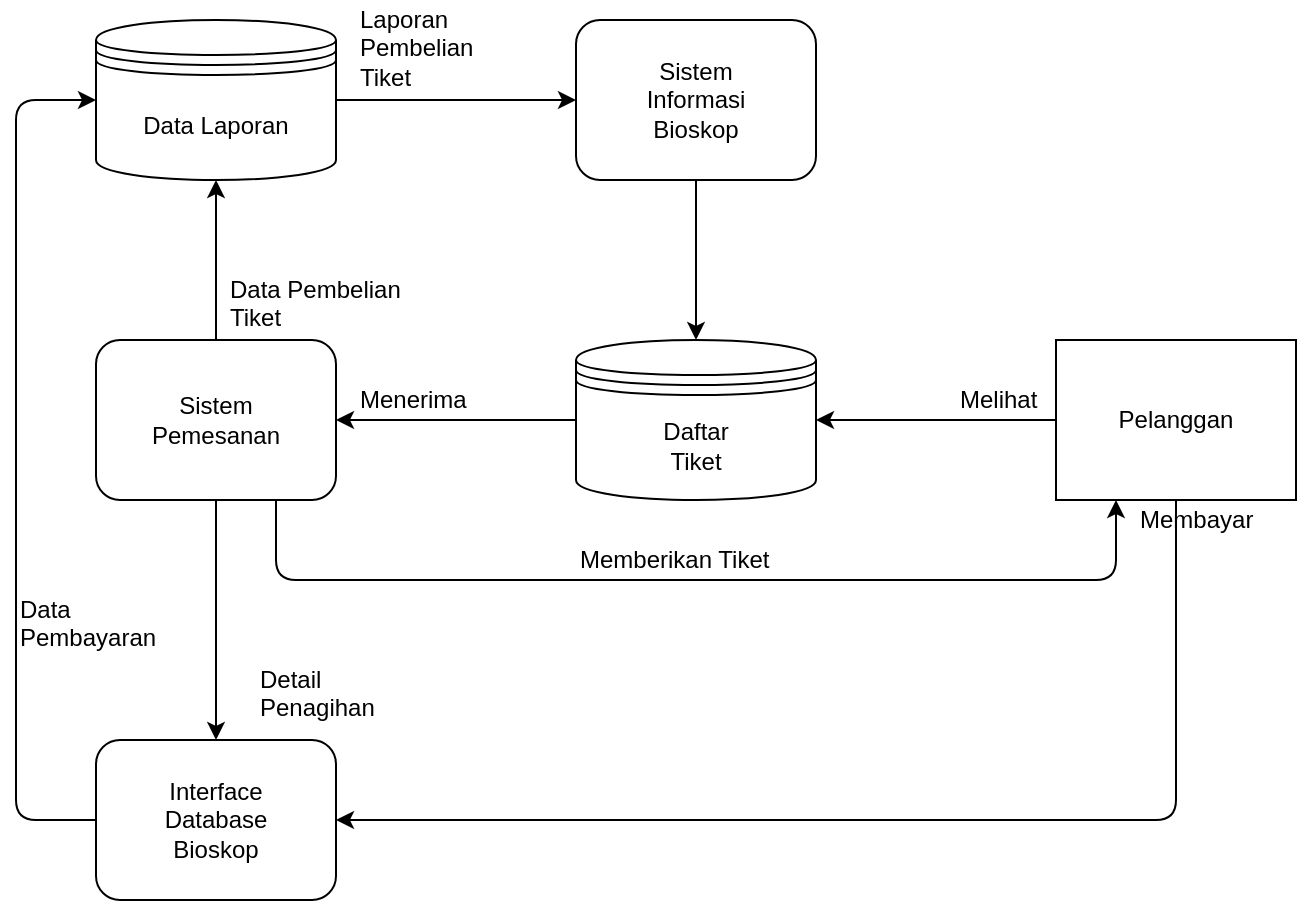 <mxfile version="10.7.5" type="github"><diagram id="rH254J3spcTyUnN1fWuT" name="Page-1"><mxGraphModel dx="840" dy="594" grid="1" gridSize="10" guides="1" tooltips="1" connect="1" arrows="1" fold="1" page="1" pageScale="1" pageWidth="827" pageHeight="1169" math="0" shadow="0"><root><mxCell id="0"/><mxCell id="1" parent="0"/><mxCell id="c9QeRoHUjZb2CBA6MDYL-37" style="edgeStyle=orthogonalEdgeStyle;rounded=1;orthogonalLoop=1;jettySize=auto;html=1;exitX=0;exitY=0.5;exitDx=0;exitDy=0;entryX=0;entryY=0.5;entryDx=0;entryDy=0;" parent="1" source="wlgTn7NXMq19IJtfJggc-27" target="c9QeRoHUjZb2CBA6MDYL-31" edge="1"><mxGeometry relative="1" as="geometry"><Array as="points"><mxPoint x="80" y="440"/><mxPoint x="80" y="80"/></Array></mxGeometry></mxCell><mxCell id="wlgTn7NXMq19IJtfJggc-27" value="Interface&lt;br&gt;Database&lt;br&gt;Bioskop" style="shape=ext;rounded=1;html=1;whiteSpace=wrap;" parent="1" vertex="1"><mxGeometry x="120" y="400" width="120" height="80" as="geometry"/></mxCell><mxCell id="c9QeRoHUjZb2CBA6MDYL-14" style="edgeStyle=orthogonalEdgeStyle;rounded=1;orthogonalLoop=1;jettySize=auto;html=1;exitX=0;exitY=0.5;exitDx=0;exitDy=0;entryX=1;entryY=0.5;entryDx=0;entryDy=0;" parent="1" source="wlgTn7NXMq19IJtfJggc-34" target="wlgTn7NXMq19IJtfJggc-76" edge="1"><mxGeometry relative="1" as="geometry"/></mxCell><mxCell id="c9QeRoHUjZb2CBA6MDYL-29" style="edgeStyle=orthogonalEdgeStyle;rounded=1;orthogonalLoop=1;jettySize=auto;html=1;exitX=0.5;exitY=1;exitDx=0;exitDy=0;entryX=1;entryY=0.5;entryDx=0;entryDy=0;" parent="1" source="wlgTn7NXMq19IJtfJggc-34" target="wlgTn7NXMq19IJtfJggc-27" edge="1"><mxGeometry relative="1" as="geometry"/></mxCell><mxCell id="wlgTn7NXMq19IJtfJggc-34" value="&lt;div&gt;Pelanggan&lt;/div&gt;" style="rounded=0;whiteSpace=wrap;html=1;" parent="1" vertex="1"><mxGeometry x="600" y="200" width="120" height="80" as="geometry"/></mxCell><mxCell id="c9QeRoHUjZb2CBA6MDYL-20" style="edgeStyle=orthogonalEdgeStyle;rounded=1;orthogonalLoop=1;jettySize=auto;html=1;exitX=0.75;exitY=1;exitDx=0;exitDy=0;entryX=0.25;entryY=1;entryDx=0;entryDy=0;" parent="1" source="wlgTn7NXMq19IJtfJggc-46" target="wlgTn7NXMq19IJtfJggc-34" edge="1"><mxGeometry relative="1" as="geometry"><Array as="points"><mxPoint x="230" y="320"/><mxPoint x="610" y="320"/></Array></mxGeometry></mxCell><mxCell id="c9QeRoHUjZb2CBA6MDYL-27" style="edgeStyle=orthogonalEdgeStyle;rounded=1;orthogonalLoop=1;jettySize=auto;html=1;exitX=0.5;exitY=1;exitDx=0;exitDy=0;entryX=0.5;entryY=0;entryDx=0;entryDy=0;" parent="1" source="wlgTn7NXMq19IJtfJggc-46" target="wlgTn7NXMq19IJtfJggc-27" edge="1"><mxGeometry relative="1" as="geometry"/></mxCell><mxCell id="c9QeRoHUjZb2CBA6MDYL-36" style="edgeStyle=orthogonalEdgeStyle;rounded=1;orthogonalLoop=1;jettySize=auto;html=1;exitX=0.5;exitY=0;exitDx=0;exitDy=0;entryX=0.5;entryY=1;entryDx=0;entryDy=0;" parent="1" source="wlgTn7NXMq19IJtfJggc-46" target="c9QeRoHUjZb2CBA6MDYL-31" edge="1"><mxGeometry relative="1" as="geometry"/></mxCell><mxCell id="wlgTn7NXMq19IJtfJggc-46" value="Sistem&lt;br&gt;Pemesanan" style="shape=ext;rounded=1;html=1;whiteSpace=wrap;" parent="1" vertex="1"><mxGeometry x="120" y="200" width="120" height="80" as="geometry"/></mxCell><mxCell id="c9QeRoHUjZb2CBA6MDYL-16" style="edgeStyle=orthogonalEdgeStyle;rounded=1;orthogonalLoop=1;jettySize=auto;html=1;exitX=0;exitY=0.5;exitDx=0;exitDy=0;entryX=1;entryY=0.5;entryDx=0;entryDy=0;" parent="1" source="wlgTn7NXMq19IJtfJggc-76" target="wlgTn7NXMq19IJtfJggc-46" edge="1"><mxGeometry relative="1" as="geometry"/></mxCell><mxCell id="wlgTn7NXMq19IJtfJggc-76" value="Daftar&lt;br&gt;Tiket" style="shape=datastore;whiteSpace=wrap;html=1;" parent="1" vertex="1"><mxGeometry x="360" y="200" width="120" height="80" as="geometry"/></mxCell><mxCell id="c9QeRoHUjZb2CBA6MDYL-15" value="Melihat" style="text;html=1;resizable=0;points=[];autosize=1;align=left;verticalAlign=top;spacingTop=-4;" parent="1" vertex="1"><mxGeometry x="550" y="220" width="60" height="20" as="geometry"/></mxCell><mxCell id="c9QeRoHUjZb2CBA6MDYL-17" value="Menerima" style="text;html=1;resizable=0;points=[];autosize=1;align=left;verticalAlign=top;spacingTop=-4;" parent="1" vertex="1"><mxGeometry x="250" y="220" width="80" height="20" as="geometry"/></mxCell><mxCell id="c9QeRoHUjZb2CBA6MDYL-19" value="Memberikan Tiket" style="text;html=1;resizable=0;points=[];autosize=1;align=left;verticalAlign=top;spacingTop=-4;" parent="1" vertex="1"><mxGeometry x="360" y="300" width="130" height="20" as="geometry"/></mxCell><mxCell id="c9QeRoHUjZb2CBA6MDYL-22" style="edgeStyle=orthogonalEdgeStyle;rounded=1;orthogonalLoop=1;jettySize=auto;html=1;exitX=0.5;exitY=1;exitDx=0;exitDy=0;entryX=0.5;entryY=0;entryDx=0;entryDy=0;" parent="1" source="c9QeRoHUjZb2CBA6MDYL-21" target="wlgTn7NXMq19IJtfJggc-76" edge="1"><mxGeometry relative="1" as="geometry"/></mxCell><mxCell id="c9QeRoHUjZb2CBA6MDYL-21" value="&lt;div&gt;Sistem&lt;/div&gt;&lt;div&gt;Informasi&lt;br&gt;Bioskop&lt;br&gt;&lt;/div&gt;" style="shape=ext;rounded=1;html=1;whiteSpace=wrap;" parent="1" vertex="1"><mxGeometry x="360" y="40" width="120" height="80" as="geometry"/></mxCell><mxCell id="c9QeRoHUjZb2CBA6MDYL-26" value="&lt;div&gt;Laporan&lt;/div&gt;&lt;div&gt;Pembelian&lt;/div&gt;&lt;div&gt;Tiket&lt;/div&gt;" style="text;html=1;resizable=0;points=[];autosize=1;align=left;verticalAlign=top;spacingTop=-4;" parent="1" vertex="1"><mxGeometry x="250" y="30" width="80" height="40" as="geometry"/></mxCell><mxCell id="c9QeRoHUjZb2CBA6MDYL-28" value="Detail&lt;br&gt;Penagihan" style="text;html=1;resizable=0;points=[];autosize=1;align=left;verticalAlign=top;spacingTop=-4;" parent="1" vertex="1"><mxGeometry x="200" y="360" width="80" height="30" as="geometry"/></mxCell><mxCell id="c9QeRoHUjZb2CBA6MDYL-30" value="Membayar" style="text;html=1;resizable=0;points=[];autosize=1;align=left;verticalAlign=top;spacingTop=-4;" parent="1" vertex="1"><mxGeometry x="640" y="280" width="80" height="20" as="geometry"/></mxCell><mxCell id="c9QeRoHUjZb2CBA6MDYL-32" style="edgeStyle=orthogonalEdgeStyle;rounded=1;orthogonalLoop=1;jettySize=auto;html=1;exitX=1;exitY=0.5;exitDx=0;exitDy=0;entryX=0;entryY=0.5;entryDx=0;entryDy=0;" parent="1" source="c9QeRoHUjZb2CBA6MDYL-31" target="c9QeRoHUjZb2CBA6MDYL-21" edge="1"><mxGeometry relative="1" as="geometry"/></mxCell><mxCell id="c9QeRoHUjZb2CBA6MDYL-31" value="Data Laporan" style="shape=datastore;whiteSpace=wrap;html=1;" parent="1" vertex="1"><mxGeometry x="120" y="40" width="120" height="80" as="geometry"/></mxCell><mxCell id="c9QeRoHUjZb2CBA6MDYL-33" value="Data Pembelian&lt;br&gt;Tiket" style="text;html=1;resizable=0;points=[];autosize=1;align=left;verticalAlign=top;spacingTop=-4;" parent="1" vertex="1"><mxGeometry x="185" y="165" width="110" height="30" as="geometry"/></mxCell><mxCell id="c9QeRoHUjZb2CBA6MDYL-38" value="&lt;div&gt;Data&lt;/div&gt;&lt;div&gt;Pembayaran&lt;br&gt;&lt;/div&gt;" style="text;html=1;resizable=0;points=[];autosize=1;align=left;verticalAlign=top;spacingTop=-4;" parent="1" vertex="1"><mxGeometry x="80" y="325" width="90" height="30" as="geometry"/></mxCell></root></mxGraphModel></diagram></mxfile>